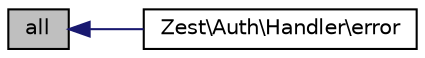 digraph "all"
{
  edge [fontname="Helvetica",fontsize="10",labelfontname="Helvetica",labelfontsize="10"];
  node [fontname="Helvetica",fontsize="10",shape=record];
  rankdir="LR";
  Node1 [label="all",height=0.2,width=0.4,color="black", fillcolor="grey75", style="filled", fontcolor="black"];
  Node1 -> Node2 [dir="back",color="midnightblue",fontsize="10",style="solid",fontname="Helvetica"];
  Node2 [label="Zest\\Auth\\Handler\\error",height=0.2,width=0.4,color="black", fillcolor="white", style="filled",URL="$class_zest_1_1_auth_1_1_handler.html#a43b8d30b879d4f09ceb059b02af2bc02"];
}
